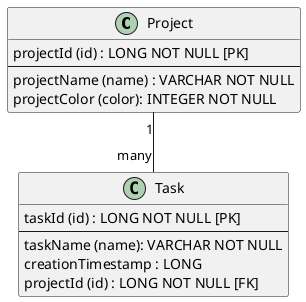 @startuml

class Project {
 projectId (id) : LONG NOT NULL [PK]
 --
 projectName (name) : VARCHAR NOT NULL
 projectColor (color): INTEGER NOT NULL
 }

class Task {
 taskId (id) : LONG NOT NULL [PK]
 --
 taskName (name): VARCHAR NOT NULL
 creationTimestamp : LONG
 projectId (id) : LONG NOT NULL [FK]
 }

Project "1" -- "many" Task



@enduml